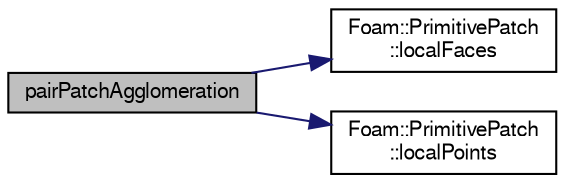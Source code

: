 digraph "pairPatchAgglomeration"
{
  bgcolor="transparent";
  edge [fontname="FreeSans",fontsize="10",labelfontname="FreeSans",labelfontsize="10"];
  node [fontname="FreeSans",fontsize="10",shape=record];
  rankdir="LR";
  Node0 [label="pairPatchAgglomeration",height=0.2,width=0.4,color="black", fillcolor="grey75", style="filled", fontcolor="black"];
  Node0 -> Node1 [color="midnightblue",fontsize="10",style="solid",fontname="FreeSans"];
  Node1 [label="Foam::PrimitivePatch\l::localFaces",height=0.2,width=0.4,color="black",URL="$a27538.html#aa4bd29e9c9de3d53e26aa2bf2e803c60",tooltip="Return patch faces addressing into local point list. "];
  Node0 -> Node2 [color="midnightblue",fontsize="10",style="solid",fontname="FreeSans"];
  Node2 [label="Foam::PrimitivePatch\l::localPoints",height=0.2,width=0.4,color="black",URL="$a27538.html#aca6c65ee2831bb6795149af7635640a2",tooltip="Return pointField of points in patch. "];
}
